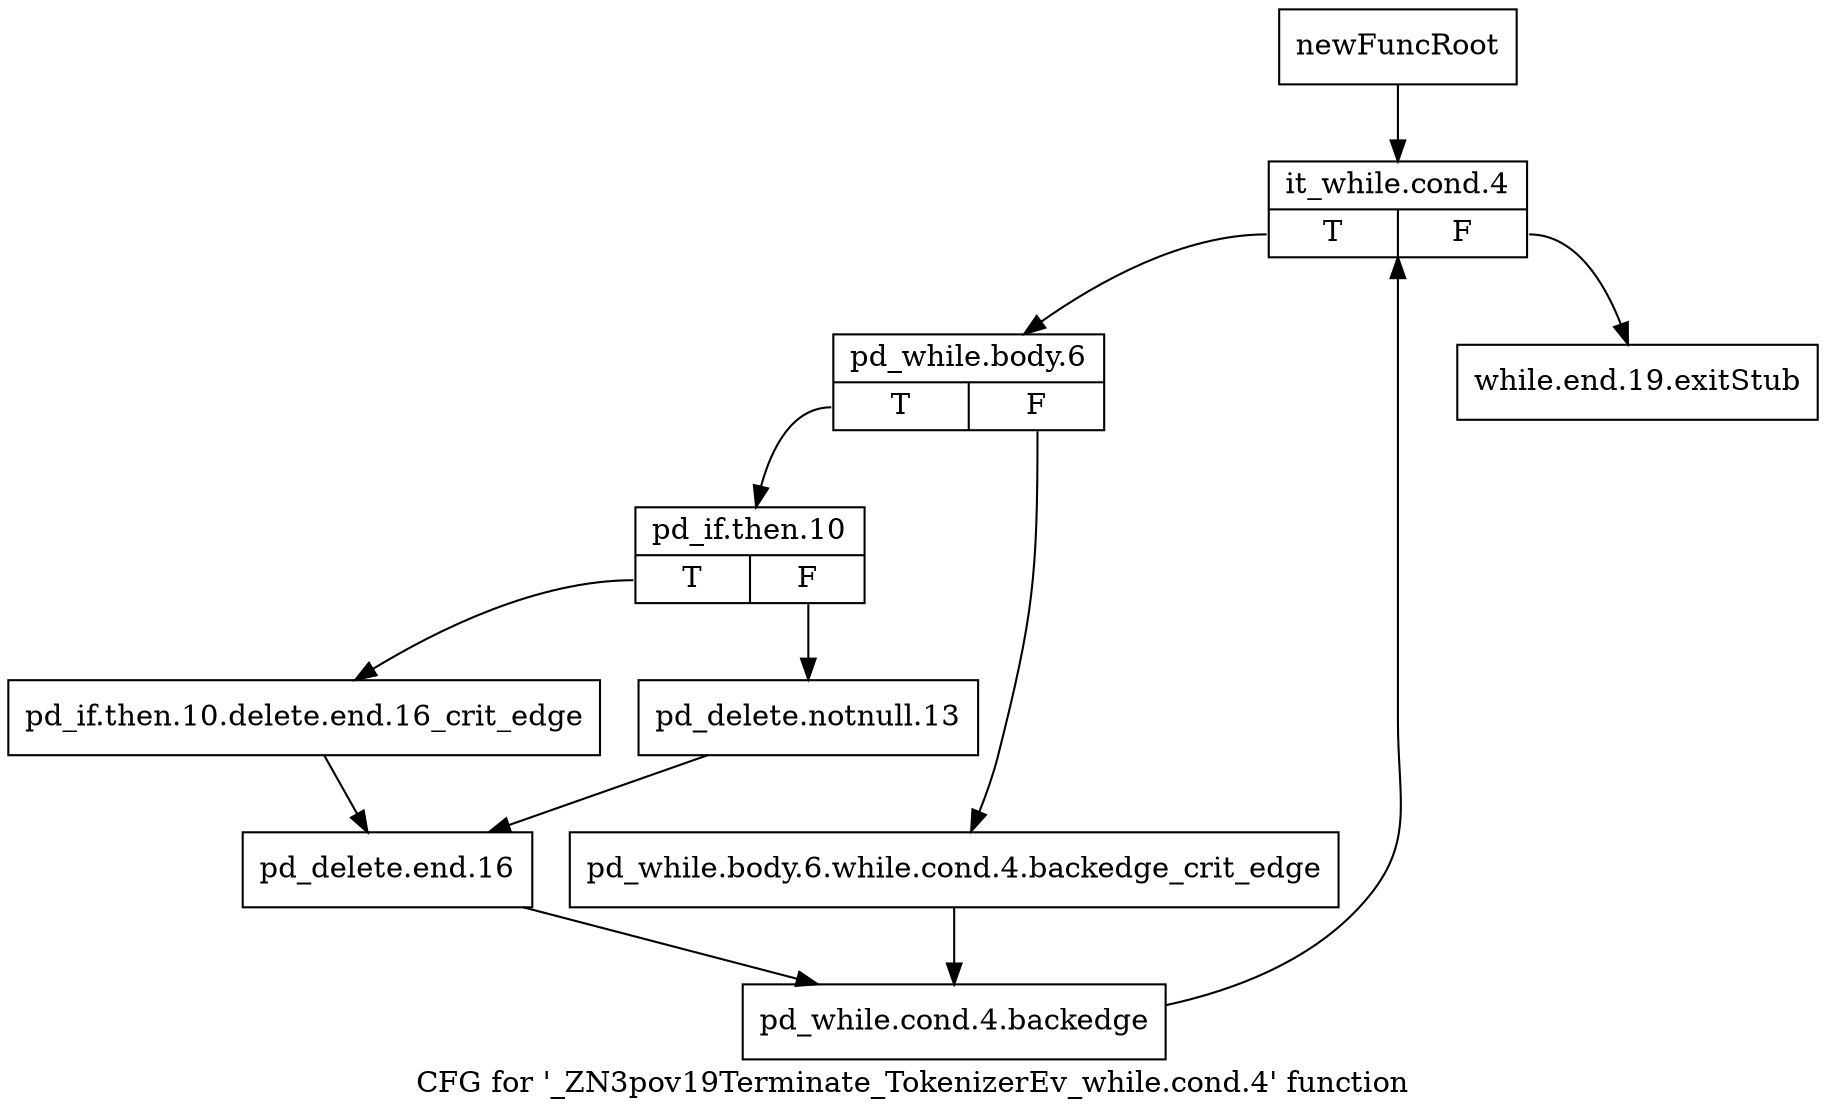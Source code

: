 digraph "CFG for '_ZN3pov19Terminate_TokenizerEv_while.cond.4' function" {
	label="CFG for '_ZN3pov19Terminate_TokenizerEv_while.cond.4' function";

	Node0x2cedc90 [shape=record,label="{newFuncRoot}"];
	Node0x2cedc90 -> Node0x2cedd30;
	Node0x2cedce0 [shape=record,label="{while.end.19.exitStub}"];
	Node0x2cedd30 [shape=record,label="{it_while.cond.4|{<s0>T|<s1>F}}"];
	Node0x2cedd30:s0 -> Node0x2cee220;
	Node0x2cedd30:s1 -> Node0x2cedce0;
	Node0x2cee220 [shape=record,label="{pd_while.body.6|{<s0>T|<s1>F}}"];
	Node0x2cee220:s0 -> Node0x2cee2c0;
	Node0x2cee220:s1 -> Node0x2cee270;
	Node0x2cee270 [shape=record,label="{pd_while.body.6.while.cond.4.backedge_crit_edge}"];
	Node0x2cee270 -> Node0x2cee400;
	Node0x2cee2c0 [shape=record,label="{pd_if.then.10|{<s0>T|<s1>F}}"];
	Node0x2cee2c0:s0 -> Node0x2cee360;
	Node0x2cee2c0:s1 -> Node0x2cee310;
	Node0x2cee310 [shape=record,label="{pd_delete.notnull.13}"];
	Node0x2cee310 -> Node0x2cee3b0;
	Node0x2cee360 [shape=record,label="{pd_if.then.10.delete.end.16_crit_edge}"];
	Node0x2cee360 -> Node0x2cee3b0;
	Node0x2cee3b0 [shape=record,label="{pd_delete.end.16}"];
	Node0x2cee3b0 -> Node0x2cee400;
	Node0x2cee400 [shape=record,label="{pd_while.cond.4.backedge}"];
	Node0x2cee400 -> Node0x2cedd30;
}
